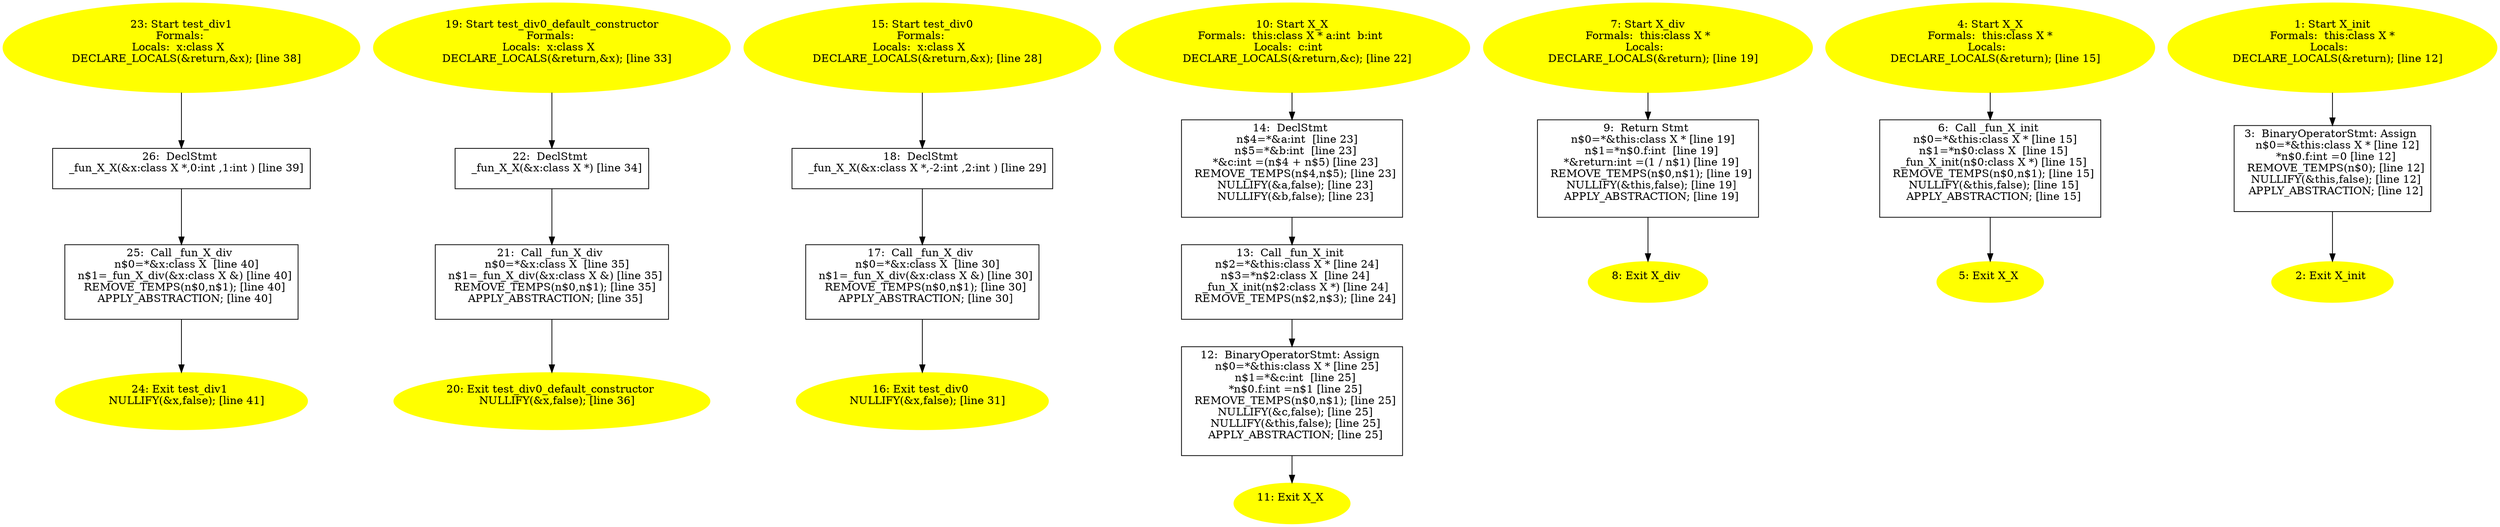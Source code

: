 digraph iCFG {
26 [label="26:  DeclStmt \n   _fun_X_X(&x:class X *,0:int ,1:int ) [line 39]\n " shape="box"]
	

	 26 -> 25 ;
25 [label="25:  Call _fun_X_div \n   n$0=*&x:class X  [line 40]\n  n$1=_fun_X_div(&x:class X &) [line 40]\n  REMOVE_TEMPS(n$0,n$1); [line 40]\n  APPLY_ABSTRACTION; [line 40]\n " shape="box"]
	

	 25 -> 24 ;
24 [label="24: Exit test_div1 \n   NULLIFY(&x,false); [line 41]\n " color=yellow style=filled]
	

23 [label="23: Start test_div1\nFormals: \nLocals:  x:class X  \n   DECLARE_LOCALS(&return,&x); [line 38]\n " color=yellow style=filled]
	

	 23 -> 26 ;
22 [label="22:  DeclStmt \n   _fun_X_X(&x:class X *) [line 34]\n " shape="box"]
	

	 22 -> 21 ;
21 [label="21:  Call _fun_X_div \n   n$0=*&x:class X  [line 35]\n  n$1=_fun_X_div(&x:class X &) [line 35]\n  REMOVE_TEMPS(n$0,n$1); [line 35]\n  APPLY_ABSTRACTION; [line 35]\n " shape="box"]
	

	 21 -> 20 ;
20 [label="20: Exit test_div0_default_constructor \n   NULLIFY(&x,false); [line 36]\n " color=yellow style=filled]
	

19 [label="19: Start test_div0_default_constructor\nFormals: \nLocals:  x:class X  \n   DECLARE_LOCALS(&return,&x); [line 33]\n " color=yellow style=filled]
	

	 19 -> 22 ;
18 [label="18:  DeclStmt \n   _fun_X_X(&x:class X *,-2:int ,2:int ) [line 29]\n " shape="box"]
	

	 18 -> 17 ;
17 [label="17:  Call _fun_X_div \n   n$0=*&x:class X  [line 30]\n  n$1=_fun_X_div(&x:class X &) [line 30]\n  REMOVE_TEMPS(n$0,n$1); [line 30]\n  APPLY_ABSTRACTION; [line 30]\n " shape="box"]
	

	 17 -> 16 ;
16 [label="16: Exit test_div0 \n   NULLIFY(&x,false); [line 31]\n " color=yellow style=filled]
	

15 [label="15: Start test_div0\nFormals: \nLocals:  x:class X  \n   DECLARE_LOCALS(&return,&x); [line 28]\n " color=yellow style=filled]
	

	 15 -> 18 ;
14 [label="14:  DeclStmt \n   n$4=*&a:int  [line 23]\n  n$5=*&b:int  [line 23]\n  *&c:int =(n$4 + n$5) [line 23]\n  REMOVE_TEMPS(n$4,n$5); [line 23]\n  NULLIFY(&a,false); [line 23]\n  NULLIFY(&b,false); [line 23]\n " shape="box"]
	

	 14 -> 13 ;
13 [label="13:  Call _fun_X_init \n   n$2=*&this:class X * [line 24]\n  n$3=*n$2:class X  [line 24]\n  _fun_X_init(n$2:class X *) [line 24]\n  REMOVE_TEMPS(n$2,n$3); [line 24]\n " shape="box"]
	

	 13 -> 12 ;
12 [label="12:  BinaryOperatorStmt: Assign \n   n$0=*&this:class X * [line 25]\n  n$1=*&c:int  [line 25]\n  *n$0.f:int =n$1 [line 25]\n  REMOVE_TEMPS(n$0,n$1); [line 25]\n  NULLIFY(&c,false); [line 25]\n  NULLIFY(&this,false); [line 25]\n  APPLY_ABSTRACTION; [line 25]\n " shape="box"]
	

	 12 -> 11 ;
11 [label="11: Exit X_X \n  " color=yellow style=filled]
	

10 [label="10: Start X_X\nFormals:  this:class X * a:int  b:int \nLocals:  c:int  \n   DECLARE_LOCALS(&return,&c); [line 22]\n " color=yellow style=filled]
	

	 10 -> 14 ;
9 [label="9:  Return Stmt \n   n$0=*&this:class X * [line 19]\n  n$1=*n$0.f:int  [line 19]\n  *&return:int =(1 / n$1) [line 19]\n  REMOVE_TEMPS(n$0,n$1); [line 19]\n  NULLIFY(&this,false); [line 19]\n  APPLY_ABSTRACTION; [line 19]\n " shape="box"]
	

	 9 -> 8 ;
8 [label="8: Exit X_div \n  " color=yellow style=filled]
	

7 [label="7: Start X_div\nFormals:  this:class X *\nLocals:  \n   DECLARE_LOCALS(&return); [line 19]\n " color=yellow style=filled]
	

	 7 -> 9 ;
6 [label="6:  Call _fun_X_init \n   n$0=*&this:class X * [line 15]\n  n$1=*n$0:class X  [line 15]\n  _fun_X_init(n$0:class X *) [line 15]\n  REMOVE_TEMPS(n$0,n$1); [line 15]\n  NULLIFY(&this,false); [line 15]\n  APPLY_ABSTRACTION; [line 15]\n " shape="box"]
	

	 6 -> 5 ;
5 [label="5: Exit X_X \n  " color=yellow style=filled]
	

4 [label="4: Start X_X\nFormals:  this:class X *\nLocals:  \n   DECLARE_LOCALS(&return); [line 15]\n " color=yellow style=filled]
	

	 4 -> 6 ;
3 [label="3:  BinaryOperatorStmt: Assign \n   n$0=*&this:class X * [line 12]\n  *n$0.f:int =0 [line 12]\n  REMOVE_TEMPS(n$0); [line 12]\n  NULLIFY(&this,false); [line 12]\n  APPLY_ABSTRACTION; [line 12]\n " shape="box"]
	

	 3 -> 2 ;
2 [label="2: Exit X_init \n  " color=yellow style=filled]
	

1 [label="1: Start X_init\nFormals:  this:class X *\nLocals:  \n   DECLARE_LOCALS(&return); [line 12]\n " color=yellow style=filled]
	

	 1 -> 3 ;
}
